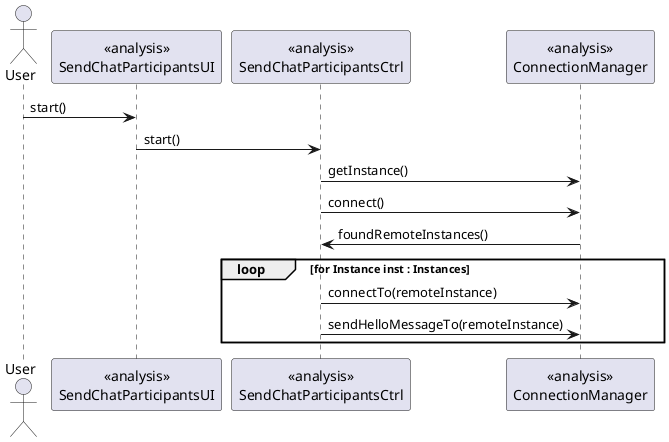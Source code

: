 @startuml doc-files/ipc05_02_analysis_chatParticipants_helloMessage.png
actor User as u
  participant "<<analysis>>\nSendChatParticipantsUI" as UI
  participant "<<analysis>>\nSendChatParticipantsCtrl" as ctrl
  participant "<<analysis>>\nConnectionManager" as conMgr
  u -> UI : start()
  UI -> ctrl : start()
  ctrl -> conMgr : getInstance()
  ctrl -> conMgr : connect()
  conMgr -> ctrl : foundRemoteInstances()
loop for Instance inst : Instances
  ctrl -> conMgr : connectTo(remoteInstance)
  ctrl -> conMgr : sendHelloMessageTo(remoteInstance)
end loop
 
@enduml

